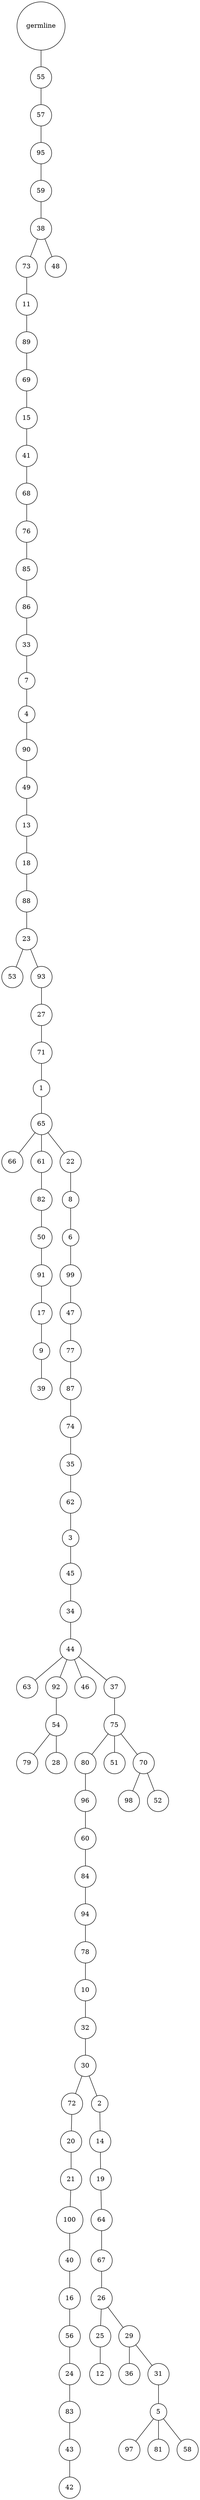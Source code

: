 graph {
	rankdir=UD;
	splines=line;
	node [shape=circle]
	"0x7f3ebe77beb0" [label="germline"];
	"0x7f3ebe77bee0" [label="55"];
	"0x7f3ebe77beb0" -- "0x7f3ebe77bee0" ;
	"0x7f3ebe77bf10" [label="57"];
	"0x7f3ebe77bee0" -- "0x7f3ebe77bf10" ;
	"0x7f3ebe77bf40" [label="95"];
	"0x7f3ebe77bf10" -- "0x7f3ebe77bf40" ;
	"0x7f3ebe77bf70" [label="59"];
	"0x7f3ebe77bf40" -- "0x7f3ebe77bf70" ;
	"0x7f3ebe77bfa0" [label="38"];
	"0x7f3ebe77bf70" -- "0x7f3ebe77bfa0" ;
	"0x7f3ebe77bfd0" [label="73"];
	"0x7f3ebe77bfa0" -- "0x7f3ebe77bfd0" ;
	"0x7f3ebe781040" [label="11"];
	"0x7f3ebe77bfd0" -- "0x7f3ebe781040" ;
	"0x7f3ebe781070" [label="89"];
	"0x7f3ebe781040" -- "0x7f3ebe781070" ;
	"0x7f3ebe7810a0" [label="69"];
	"0x7f3ebe781070" -- "0x7f3ebe7810a0" ;
	"0x7f3ebe7810d0" [label="15"];
	"0x7f3ebe7810a0" -- "0x7f3ebe7810d0" ;
	"0x7f3ebe781100" [label="41"];
	"0x7f3ebe7810d0" -- "0x7f3ebe781100" ;
	"0x7f3ebe781130" [label="68"];
	"0x7f3ebe781100" -- "0x7f3ebe781130" ;
	"0x7f3ebe781160" [label="76"];
	"0x7f3ebe781130" -- "0x7f3ebe781160" ;
	"0x7f3ebe781190" [label="85"];
	"0x7f3ebe781160" -- "0x7f3ebe781190" ;
	"0x7f3ebe7811c0" [label="86"];
	"0x7f3ebe781190" -- "0x7f3ebe7811c0" ;
	"0x7f3ebe7811f0" [label="33"];
	"0x7f3ebe7811c0" -- "0x7f3ebe7811f0" ;
	"0x7f3ebe781220" [label="7"];
	"0x7f3ebe7811f0" -- "0x7f3ebe781220" ;
	"0x7f3ebe781250" [label="4"];
	"0x7f3ebe781220" -- "0x7f3ebe781250" ;
	"0x7f3ebe781280" [label="90"];
	"0x7f3ebe781250" -- "0x7f3ebe781280" ;
	"0x7f3ebe7812b0" [label="49"];
	"0x7f3ebe781280" -- "0x7f3ebe7812b0" ;
	"0x7f3ebe7812e0" [label="13"];
	"0x7f3ebe7812b0" -- "0x7f3ebe7812e0" ;
	"0x7f3ebe781310" [label="18"];
	"0x7f3ebe7812e0" -- "0x7f3ebe781310" ;
	"0x7f3ebe781340" [label="88"];
	"0x7f3ebe781310" -- "0x7f3ebe781340" ;
	"0x7f3ebe781370" [label="23"];
	"0x7f3ebe781340" -- "0x7f3ebe781370" ;
	"0x7f3ebe7813a0" [label="53"];
	"0x7f3ebe781370" -- "0x7f3ebe7813a0" ;
	"0x7f3ebe7813d0" [label="93"];
	"0x7f3ebe781370" -- "0x7f3ebe7813d0" ;
	"0x7f3ebe781400" [label="27"];
	"0x7f3ebe7813d0" -- "0x7f3ebe781400" ;
	"0x7f3ebe781430" [label="71"];
	"0x7f3ebe781400" -- "0x7f3ebe781430" ;
	"0x7f3ebe781460" [label="1"];
	"0x7f3ebe781430" -- "0x7f3ebe781460" ;
	"0x7f3ebe781490" [label="65"];
	"0x7f3ebe781460" -- "0x7f3ebe781490" ;
	"0x7f3ebe7814c0" [label="66"];
	"0x7f3ebe781490" -- "0x7f3ebe7814c0" ;
	"0x7f3ebe7814f0" [label="61"];
	"0x7f3ebe781490" -- "0x7f3ebe7814f0" ;
	"0x7f3ebe781520" [label="82"];
	"0x7f3ebe7814f0" -- "0x7f3ebe781520" ;
	"0x7f3ebe781550" [label="50"];
	"0x7f3ebe781520" -- "0x7f3ebe781550" ;
	"0x7f3ebe781580" [label="91"];
	"0x7f3ebe781550" -- "0x7f3ebe781580" ;
	"0x7f3ebe7815b0" [label="17"];
	"0x7f3ebe781580" -- "0x7f3ebe7815b0" ;
	"0x7f3ebe7815e0" [label="9"];
	"0x7f3ebe7815b0" -- "0x7f3ebe7815e0" ;
	"0x7f3ebe781610" [label="39"];
	"0x7f3ebe7815e0" -- "0x7f3ebe781610" ;
	"0x7f3ebe781640" [label="22"];
	"0x7f3ebe781490" -- "0x7f3ebe781640" ;
	"0x7f3ebe781670" [label="8"];
	"0x7f3ebe781640" -- "0x7f3ebe781670" ;
	"0x7f3ebe7816a0" [label="6"];
	"0x7f3ebe781670" -- "0x7f3ebe7816a0" ;
	"0x7f3ebe7816d0" [label="99"];
	"0x7f3ebe7816a0" -- "0x7f3ebe7816d0" ;
	"0x7f3ebe781700" [label="47"];
	"0x7f3ebe7816d0" -- "0x7f3ebe781700" ;
	"0x7f3ebe781730" [label="77"];
	"0x7f3ebe781700" -- "0x7f3ebe781730" ;
	"0x7f3ebe781760" [label="87"];
	"0x7f3ebe781730" -- "0x7f3ebe781760" ;
	"0x7f3ebe781790" [label="74"];
	"0x7f3ebe781760" -- "0x7f3ebe781790" ;
	"0x7f3ebe7817c0" [label="35"];
	"0x7f3ebe781790" -- "0x7f3ebe7817c0" ;
	"0x7f3ebe7817f0" [label="62"];
	"0x7f3ebe7817c0" -- "0x7f3ebe7817f0" ;
	"0x7f3ebe781820" [label="3"];
	"0x7f3ebe7817f0" -- "0x7f3ebe781820" ;
	"0x7f3ebe781850" [label="45"];
	"0x7f3ebe781820" -- "0x7f3ebe781850" ;
	"0x7f3ebe781880" [label="34"];
	"0x7f3ebe781850" -- "0x7f3ebe781880" ;
	"0x7f3ebe7818b0" [label="44"];
	"0x7f3ebe781880" -- "0x7f3ebe7818b0" ;
	"0x7f3ebe7818e0" [label="63"];
	"0x7f3ebe7818b0" -- "0x7f3ebe7818e0" ;
	"0x7f3ebe781910" [label="92"];
	"0x7f3ebe7818b0" -- "0x7f3ebe781910" ;
	"0x7f3ebe781940" [label="54"];
	"0x7f3ebe781910" -- "0x7f3ebe781940" ;
	"0x7f3ebe781970" [label="79"];
	"0x7f3ebe781940" -- "0x7f3ebe781970" ;
	"0x7f3ebe7819a0" [label="28"];
	"0x7f3ebe781940" -- "0x7f3ebe7819a0" ;
	"0x7f3ebe7819d0" [label="46"];
	"0x7f3ebe7818b0" -- "0x7f3ebe7819d0" ;
	"0x7f3ebe781a00" [label="37"];
	"0x7f3ebe7818b0" -- "0x7f3ebe781a00" ;
	"0x7f3ebe781a30" [label="75"];
	"0x7f3ebe781a00" -- "0x7f3ebe781a30" ;
	"0x7f3ebe781a60" [label="80"];
	"0x7f3ebe781a30" -- "0x7f3ebe781a60" ;
	"0x7f3ebe781a90" [label="96"];
	"0x7f3ebe781a60" -- "0x7f3ebe781a90" ;
	"0x7f3ebe781ac0" [label="60"];
	"0x7f3ebe781a90" -- "0x7f3ebe781ac0" ;
	"0x7f3ebe781af0" [label="84"];
	"0x7f3ebe781ac0" -- "0x7f3ebe781af0" ;
	"0x7f3ebe781b20" [label="94"];
	"0x7f3ebe781af0" -- "0x7f3ebe781b20" ;
	"0x7f3ebe781b50" [label="78"];
	"0x7f3ebe781b20" -- "0x7f3ebe781b50" ;
	"0x7f3ebe781b80" [label="10"];
	"0x7f3ebe781b50" -- "0x7f3ebe781b80" ;
	"0x7f3ebe781bb0" [label="32"];
	"0x7f3ebe781b80" -- "0x7f3ebe781bb0" ;
	"0x7f3ebe781be0" [label="30"];
	"0x7f3ebe781bb0" -- "0x7f3ebe781be0" ;
	"0x7f3ebe781c10" [label="72"];
	"0x7f3ebe781be0" -- "0x7f3ebe781c10" ;
	"0x7f3ebe781c40" [label="20"];
	"0x7f3ebe781c10" -- "0x7f3ebe781c40" ;
	"0x7f3ebe781c70" [label="21"];
	"0x7f3ebe781c40" -- "0x7f3ebe781c70" ;
	"0x7f3ebe781ca0" [label="100"];
	"0x7f3ebe781c70" -- "0x7f3ebe781ca0" ;
	"0x7f3ebe781cd0" [label="40"];
	"0x7f3ebe781ca0" -- "0x7f3ebe781cd0" ;
	"0x7f3ebe781d00" [label="16"];
	"0x7f3ebe781cd0" -- "0x7f3ebe781d00" ;
	"0x7f3ebe781d30" [label="56"];
	"0x7f3ebe781d00" -- "0x7f3ebe781d30" ;
	"0x7f3ebe781d60" [label="24"];
	"0x7f3ebe781d30" -- "0x7f3ebe781d60" ;
	"0x7f3ebe781d90" [label="83"];
	"0x7f3ebe781d60" -- "0x7f3ebe781d90" ;
	"0x7f3ebe781dc0" [label="43"];
	"0x7f3ebe781d90" -- "0x7f3ebe781dc0" ;
	"0x7f3ebe781df0" [label="42"];
	"0x7f3ebe781dc0" -- "0x7f3ebe781df0" ;
	"0x7f3ebe781e20" [label="2"];
	"0x7f3ebe781be0" -- "0x7f3ebe781e20" ;
	"0x7f3ebe781e50" [label="14"];
	"0x7f3ebe781e20" -- "0x7f3ebe781e50" ;
	"0x7f3ebe781e80" [label="19"];
	"0x7f3ebe781e50" -- "0x7f3ebe781e80" ;
	"0x7f3ebe781eb0" [label="64"];
	"0x7f3ebe781e80" -- "0x7f3ebe781eb0" ;
	"0x7f3ebe781ee0" [label="67"];
	"0x7f3ebe781eb0" -- "0x7f3ebe781ee0" ;
	"0x7f3ebe781f10" [label="26"];
	"0x7f3ebe781ee0" -- "0x7f3ebe781f10" ;
	"0x7f3ebe781f40" [label="25"];
	"0x7f3ebe781f10" -- "0x7f3ebe781f40" ;
	"0x7f3ebe781f70" [label="12"];
	"0x7f3ebe781f40" -- "0x7f3ebe781f70" ;
	"0x7f3ebe781fa0" [label="29"];
	"0x7f3ebe781f10" -- "0x7f3ebe781fa0" ;
	"0x7f3ebe781fd0" [label="36"];
	"0x7f3ebe781fa0" -- "0x7f3ebe781fd0" ;
	"0x7f3ebe785040" [label="31"];
	"0x7f3ebe781fa0" -- "0x7f3ebe785040" ;
	"0x7f3ebe785070" [label="5"];
	"0x7f3ebe785040" -- "0x7f3ebe785070" ;
	"0x7f3ebe7850a0" [label="97"];
	"0x7f3ebe785070" -- "0x7f3ebe7850a0" ;
	"0x7f3ebe7850d0" [label="81"];
	"0x7f3ebe785070" -- "0x7f3ebe7850d0" ;
	"0x7f3ebe785100" [label="58"];
	"0x7f3ebe785070" -- "0x7f3ebe785100" ;
	"0x7f3ebe785130" [label="51"];
	"0x7f3ebe781a30" -- "0x7f3ebe785130" ;
	"0x7f3ebe785160" [label="70"];
	"0x7f3ebe781a30" -- "0x7f3ebe785160" ;
	"0x7f3ebe785190" [label="98"];
	"0x7f3ebe785160" -- "0x7f3ebe785190" ;
	"0x7f3ebe7851c0" [label="52"];
	"0x7f3ebe785160" -- "0x7f3ebe7851c0" ;
	"0x7f3ebe7851f0" [label="48"];
	"0x7f3ebe77bfa0" -- "0x7f3ebe7851f0" ;
}

